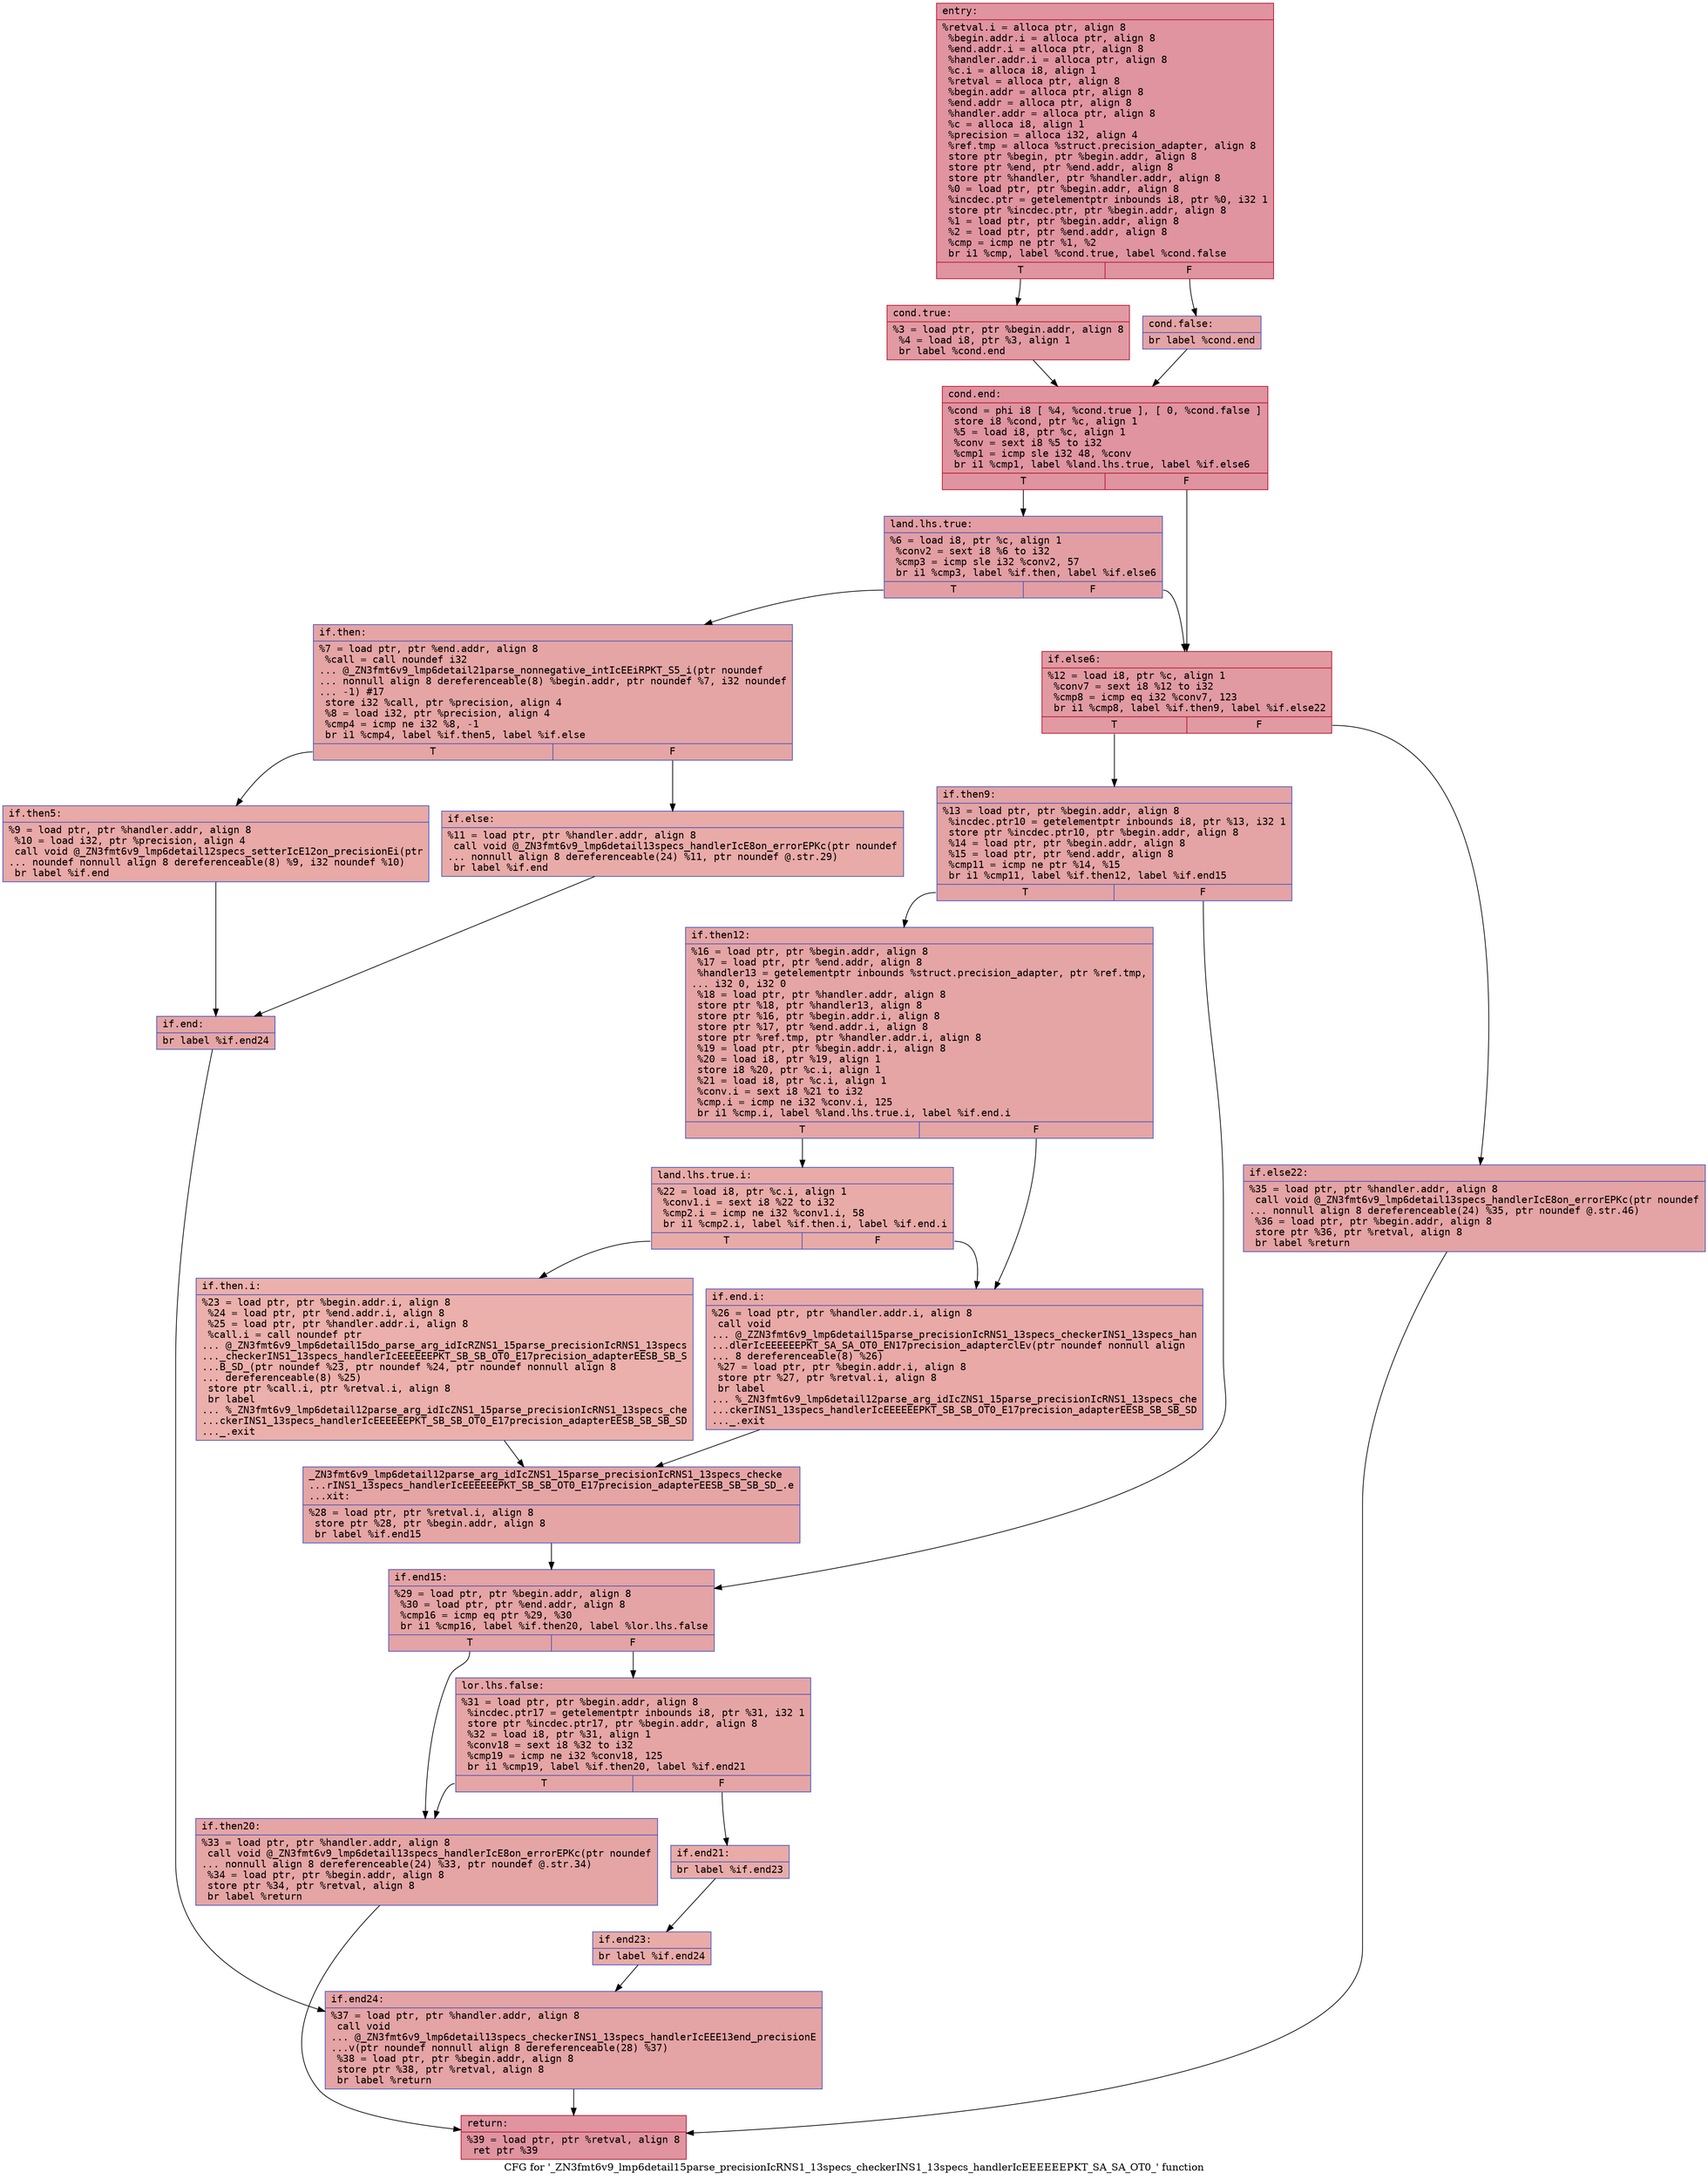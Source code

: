 digraph "CFG for '_ZN3fmt6v9_lmp6detail15parse_precisionIcRNS1_13specs_checkerINS1_13specs_handlerIcEEEEEEPKT_SA_SA_OT0_' function" {
	label="CFG for '_ZN3fmt6v9_lmp6detail15parse_precisionIcRNS1_13specs_checkerINS1_13specs_handlerIcEEEEEEPKT_SA_SA_OT0_' function";

	Node0x55fec34e1390 [shape=record,color="#b70d28ff", style=filled, fillcolor="#b70d2870" fontname="Courier",label="{entry:\l|  %retval.i = alloca ptr, align 8\l  %begin.addr.i = alloca ptr, align 8\l  %end.addr.i = alloca ptr, align 8\l  %handler.addr.i = alloca ptr, align 8\l  %c.i = alloca i8, align 1\l  %retval = alloca ptr, align 8\l  %begin.addr = alloca ptr, align 8\l  %end.addr = alloca ptr, align 8\l  %handler.addr = alloca ptr, align 8\l  %c = alloca i8, align 1\l  %precision = alloca i32, align 4\l  %ref.tmp = alloca %struct.precision_adapter, align 8\l  store ptr %begin, ptr %begin.addr, align 8\l  store ptr %end, ptr %end.addr, align 8\l  store ptr %handler, ptr %handler.addr, align 8\l  %0 = load ptr, ptr %begin.addr, align 8\l  %incdec.ptr = getelementptr inbounds i8, ptr %0, i32 1\l  store ptr %incdec.ptr, ptr %begin.addr, align 8\l  %1 = load ptr, ptr %begin.addr, align 8\l  %2 = load ptr, ptr %end.addr, align 8\l  %cmp = icmp ne ptr %1, %2\l  br i1 %cmp, label %cond.true, label %cond.false\l|{<s0>T|<s1>F}}"];
	Node0x55fec34e1390:s0 -> Node0x55fec34e2250[tooltip="entry -> cond.true\nProbability 62.50%" ];
	Node0x55fec34e1390:s1 -> Node0x55fec34e22d0[tooltip="entry -> cond.false\nProbability 37.50%" ];
	Node0x55fec34e2250 [shape=record,color="#b70d28ff", style=filled, fillcolor="#bb1b2c70" fontname="Courier",label="{cond.true:\l|  %3 = load ptr, ptr %begin.addr, align 8\l  %4 = load i8, ptr %3, align 1\l  br label %cond.end\l}"];
	Node0x55fec34e2250 -> Node0x55fec34e2450[tooltip="cond.true -> cond.end\nProbability 100.00%" ];
	Node0x55fec34e22d0 [shape=record,color="#3d50c3ff", style=filled, fillcolor="#c32e3170" fontname="Courier",label="{cond.false:\l|  br label %cond.end\l}"];
	Node0x55fec34e22d0 -> Node0x55fec34e2450[tooltip="cond.false -> cond.end\nProbability 100.00%" ];
	Node0x55fec34e2450 [shape=record,color="#b70d28ff", style=filled, fillcolor="#b70d2870" fontname="Courier",label="{cond.end:\l|  %cond = phi i8 [ %4, %cond.true ], [ 0, %cond.false ]\l  store i8 %cond, ptr %c, align 1\l  %5 = load i8, ptr %c, align 1\l  %conv = sext i8 %5 to i32\l  %cmp1 = icmp sle i32 48, %conv\l  br i1 %cmp1, label %land.lhs.true, label %if.else6\l|{<s0>T|<s1>F}}"];
	Node0x55fec34e2450:s0 -> Node0x55fec34e26e0[tooltip="cond.end -> land.lhs.true\nProbability 50.00%" ];
	Node0x55fec34e2450:s1 -> Node0x55fec34e1940[tooltip="cond.end -> if.else6\nProbability 50.00%" ];
	Node0x55fec34e26e0 [shape=record,color="#3d50c3ff", style=filled, fillcolor="#be242e70" fontname="Courier",label="{land.lhs.true:\l|  %6 = load i8, ptr %c, align 1\l  %conv2 = sext i8 %6 to i32\l  %cmp3 = icmp sle i32 %conv2, 57\l  br i1 %cmp3, label %if.then, label %if.else6\l|{<s0>T|<s1>F}}"];
	Node0x55fec34e26e0:s0 -> Node0x55fec34e2bd0[tooltip="land.lhs.true -> if.then\nProbability 50.00%" ];
	Node0x55fec34e26e0:s1 -> Node0x55fec34e1940[tooltip="land.lhs.true -> if.else6\nProbability 50.00%" ];
	Node0x55fec34e2bd0 [shape=record,color="#3d50c3ff", style=filled, fillcolor="#c5333470" fontname="Courier",label="{if.then:\l|  %7 = load ptr, ptr %end.addr, align 8\l  %call = call noundef i32\l... @_ZN3fmt6v9_lmp6detail21parse_nonnegative_intIcEEiRPKT_S5_i(ptr noundef\l... nonnull align 8 dereferenceable(8) %begin.addr, ptr noundef %7, i32 noundef\l... -1) #17\l  store i32 %call, ptr %precision, align 4\l  %8 = load i32, ptr %precision, align 4\l  %cmp4 = icmp ne i32 %8, -1\l  br i1 %cmp4, label %if.then5, label %if.else\l|{<s0>T|<s1>F}}"];
	Node0x55fec34e2bd0:s0 -> Node0x55fec34e2d70[tooltip="if.then -> if.then5\nProbability 62.50%" ];
	Node0x55fec34e2bd0:s1 -> Node0x55fec34e3050[tooltip="if.then -> if.else\nProbability 37.50%" ];
	Node0x55fec34e2d70 [shape=record,color="#3d50c3ff", style=filled, fillcolor="#ca3b3770" fontname="Courier",label="{if.then5:\l|  %9 = load ptr, ptr %handler.addr, align 8\l  %10 = load i32, ptr %precision, align 4\l  call void @_ZN3fmt6v9_lmp6detail12specs_setterIcE12on_precisionEi(ptr\l... noundef nonnull align 8 dereferenceable(8) %9, i32 noundef %10)\l  br label %if.end\l}"];
	Node0x55fec34e2d70 -> Node0x55fec34e3440[tooltip="if.then5 -> if.end\nProbability 100.00%" ];
	Node0x55fec34e3050 [shape=record,color="#3d50c3ff", style=filled, fillcolor="#cc403a70" fontname="Courier",label="{if.else:\l|  %11 = load ptr, ptr %handler.addr, align 8\l  call void @_ZN3fmt6v9_lmp6detail13specs_handlerIcE8on_errorEPKc(ptr noundef\l... nonnull align 8 dereferenceable(24) %11, ptr noundef @.str.29)\l  br label %if.end\l}"];
	Node0x55fec34e3050 -> Node0x55fec34e3440[tooltip="if.else -> if.end\nProbability 100.00%" ];
	Node0x55fec34e3440 [shape=record,color="#3d50c3ff", style=filled, fillcolor="#c5333470" fontname="Courier",label="{if.end:\l|  br label %if.end24\l}"];
	Node0x55fec34e3440 -> Node0x55fec34e37c0[tooltip="if.end -> if.end24\nProbability 100.00%" ];
	Node0x55fec34e1940 [shape=record,color="#b70d28ff", style=filled, fillcolor="#bb1b2c70" fontname="Courier",label="{if.else6:\l|  %12 = load i8, ptr %c, align 1\l  %conv7 = sext i8 %12 to i32\l  %cmp8 = icmp eq i32 %conv7, 123\l  br i1 %cmp8, label %if.then9, label %if.else22\l|{<s0>T|<s1>F}}"];
	Node0x55fec34e1940:s0 -> Node0x55fec34e3a30[tooltip="if.else6 -> if.then9\nProbability 50.00%" ];
	Node0x55fec34e1940:s1 -> Node0x55fec34e3ab0[tooltip="if.else6 -> if.else22\nProbability 50.00%" ];
	Node0x55fec34e3a30 [shape=record,color="#3d50c3ff", style=filled, fillcolor="#c32e3170" fontname="Courier",label="{if.then9:\l|  %13 = load ptr, ptr %begin.addr, align 8\l  %incdec.ptr10 = getelementptr inbounds i8, ptr %13, i32 1\l  store ptr %incdec.ptr10, ptr %begin.addr, align 8\l  %14 = load ptr, ptr %begin.addr, align 8\l  %15 = load ptr, ptr %end.addr, align 8\l  %cmp11 = icmp ne ptr %14, %15\l  br i1 %cmp11, label %if.then12, label %if.end15\l|{<s0>T|<s1>F}}"];
	Node0x55fec34e3a30:s0 -> Node0x55fec34e3f80[tooltip="if.then9 -> if.then12\nProbability 62.50%" ];
	Node0x55fec34e3a30:s1 -> Node0x55fec34e4000[tooltip="if.then9 -> if.end15\nProbability 37.50%" ];
	Node0x55fec34e3f80 [shape=record,color="#3d50c3ff", style=filled, fillcolor="#c5333470" fontname="Courier",label="{if.then12:\l|  %16 = load ptr, ptr %begin.addr, align 8\l  %17 = load ptr, ptr %end.addr, align 8\l  %handler13 = getelementptr inbounds %struct.precision_adapter, ptr %ref.tmp,\l... i32 0, i32 0\l  %18 = load ptr, ptr %handler.addr, align 8\l  store ptr %18, ptr %handler13, align 8\l  store ptr %16, ptr %begin.addr.i, align 8\l  store ptr %17, ptr %end.addr.i, align 8\l  store ptr %ref.tmp, ptr %handler.addr.i, align 8\l  %19 = load ptr, ptr %begin.addr.i, align 8\l  %20 = load i8, ptr %19, align 1\l  store i8 %20, ptr %c.i, align 1\l  %21 = load i8, ptr %c.i, align 1\l  %conv.i = sext i8 %21 to i32\l  %cmp.i = icmp ne i32 %conv.i, 125\l  br i1 %cmp.i, label %land.lhs.true.i, label %if.end.i\l|{<s0>T|<s1>F}}"];
	Node0x55fec34e3f80:s0 -> Node0x55fec34e49e0[tooltip="if.then12 -> land.lhs.true.i\nProbability 50.00%" ];
	Node0x55fec34e3f80:s1 -> Node0x55fec34e4a60[tooltip="if.then12 -> if.end.i\nProbability 50.00%" ];
	Node0x55fec34e49e0 [shape=record,color="#3d50c3ff", style=filled, fillcolor="#cc403a70" fontname="Courier",label="{land.lhs.true.i:\l|  %22 = load i8, ptr %c.i, align 1\l  %conv1.i = sext i8 %22 to i32\l  %cmp2.i = icmp ne i32 %conv1.i, 58\l  br i1 %cmp2.i, label %if.then.i, label %if.end.i\l|{<s0>T|<s1>F}}"];
	Node0x55fec34e49e0:s0 -> Node0x55fec34e2810[tooltip="land.lhs.true.i -> if.then.i\nProbability 50.00%" ];
	Node0x55fec34e49e0:s1 -> Node0x55fec34e4a60[tooltip="land.lhs.true.i -> if.end.i\nProbability 50.00%" ];
	Node0x55fec34e2810 [shape=record,color="#3d50c3ff", style=filled, fillcolor="#d24b4070" fontname="Courier",label="{if.then.i:\l|  %23 = load ptr, ptr %begin.addr.i, align 8\l  %24 = load ptr, ptr %end.addr.i, align 8\l  %25 = load ptr, ptr %handler.addr.i, align 8\l  %call.i = call noundef ptr\l... @_ZN3fmt6v9_lmp6detail15do_parse_arg_idIcRZNS1_15parse_precisionIcRNS1_13specs\l..._checkerINS1_13specs_handlerIcEEEEEEPKT_SB_SB_OT0_E17precision_adapterEESB_SB_S\l...B_SD_(ptr noundef %23, ptr noundef %24, ptr noundef nonnull align 8\l... dereferenceable(8) %25)\l  store ptr %call.i, ptr %retval.i, align 8\l  br label\l... %_ZN3fmt6v9_lmp6detail12parse_arg_idIcZNS1_15parse_precisionIcRNS1_13specs_che\l...ckerINS1_13specs_handlerIcEEEEEEPKT_SB_SB_OT0_E17precision_adapterEESB_SB_SB_SD\l..._.exit\l}"];
	Node0x55fec34e2810 -> Node0x55fec34e5780[tooltip="if.then.i -> _ZN3fmt6v9_lmp6detail12parse_arg_idIcZNS1_15parse_precisionIcRNS1_13specs_checkerINS1_13specs_handlerIcEEEEEEPKT_SB_SB_OT0_E17precision_adapterEESB_SB_SB_SD_.exit\nProbability 100.00%" ];
	Node0x55fec34e4a60 [shape=record,color="#3d50c3ff", style=filled, fillcolor="#ca3b3770" fontname="Courier",label="{if.end.i:\l|  %26 = load ptr, ptr %handler.addr.i, align 8\l  call void\l... @_ZZN3fmt6v9_lmp6detail15parse_precisionIcRNS1_13specs_checkerINS1_13specs_han\l...dlerIcEEEEEEPKT_SA_SA_OT0_EN17precision_adapterclEv(ptr noundef nonnull align\l... 8 dereferenceable(8) %26)\l  %27 = load ptr, ptr %begin.addr.i, align 8\l  store ptr %27, ptr %retval.i, align 8\l  br label\l... %_ZN3fmt6v9_lmp6detail12parse_arg_idIcZNS1_15parse_precisionIcRNS1_13specs_che\l...ckerINS1_13specs_handlerIcEEEEEEPKT_SB_SB_OT0_E17precision_adapterEESB_SB_SB_SD\l..._.exit\l}"];
	Node0x55fec34e4a60 -> Node0x55fec34e5780[tooltip="if.end.i -> _ZN3fmt6v9_lmp6detail12parse_arg_idIcZNS1_15parse_precisionIcRNS1_13specs_checkerINS1_13specs_handlerIcEEEEEEPKT_SB_SB_OT0_E17precision_adapterEESB_SB_SB_SD_.exit\nProbability 100.00%" ];
	Node0x55fec34e5780 [shape=record,color="#3d50c3ff", style=filled, fillcolor="#c5333470" fontname="Courier",label="{_ZN3fmt6v9_lmp6detail12parse_arg_idIcZNS1_15parse_precisionIcRNS1_13specs_checke\l...rINS1_13specs_handlerIcEEEEEEPKT_SB_SB_OT0_E17precision_adapterEESB_SB_SB_SD_.e\l...xit:\l|  %28 = load ptr, ptr %retval.i, align 8\l  store ptr %28, ptr %begin.addr, align 8\l  br label %if.end15\l}"];
	Node0x55fec34e5780 -> Node0x55fec34e4000[tooltip="_ZN3fmt6v9_lmp6detail12parse_arg_idIcZNS1_15parse_precisionIcRNS1_13specs_checkerINS1_13specs_handlerIcEEEEEEPKT_SB_SB_OT0_E17precision_adapterEESB_SB_SB_SD_.exit -> if.end15\nProbability 100.00%" ];
	Node0x55fec34e4000 [shape=record,color="#3d50c3ff", style=filled, fillcolor="#c32e3170" fontname="Courier",label="{if.end15:\l|  %29 = load ptr, ptr %begin.addr, align 8\l  %30 = load ptr, ptr %end.addr, align 8\l  %cmp16 = icmp eq ptr %29, %30\l  br i1 %cmp16, label %if.then20, label %lor.lhs.false\l|{<s0>T|<s1>F}}"];
	Node0x55fec34e4000:s0 -> Node0x55fec34e61f0[tooltip="if.end15 -> if.then20\nProbability 37.50%" ];
	Node0x55fec34e4000:s1 -> Node0x55fec34e6240[tooltip="if.end15 -> lor.lhs.false\nProbability 62.50%" ];
	Node0x55fec34e6240 [shape=record,color="#3d50c3ff", style=filled, fillcolor="#c5333470" fontname="Courier",label="{lor.lhs.false:\l|  %31 = load ptr, ptr %begin.addr, align 8\l  %incdec.ptr17 = getelementptr inbounds i8, ptr %31, i32 1\l  store ptr %incdec.ptr17, ptr %begin.addr, align 8\l  %32 = load i8, ptr %31, align 1\l  %conv18 = sext i8 %32 to i32\l  %cmp19 = icmp ne i32 %conv18, 125\l  br i1 %cmp19, label %if.then20, label %if.end21\l|{<s0>T|<s1>F}}"];
	Node0x55fec34e6240:s0 -> Node0x55fec34e61f0[tooltip="lor.lhs.false -> if.then20\nProbability 50.00%" ];
	Node0x55fec34e6240:s1 -> Node0x55fec34e6670[tooltip="lor.lhs.false -> if.end21\nProbability 50.00%" ];
	Node0x55fec34e61f0 [shape=record,color="#3d50c3ff", style=filled, fillcolor="#c5333470" fontname="Courier",label="{if.then20:\l|  %33 = load ptr, ptr %handler.addr, align 8\l  call void @_ZN3fmt6v9_lmp6detail13specs_handlerIcE8on_errorEPKc(ptr noundef\l... nonnull align 8 dereferenceable(24) %33, ptr noundef @.str.34)\l  %34 = load ptr, ptr %begin.addr, align 8\l  store ptr %34, ptr %retval, align 8\l  br label %return\l}"];
	Node0x55fec34e61f0 -> Node0x55fec34e69e0[tooltip="if.then20 -> return\nProbability 100.00%" ];
	Node0x55fec34e6670 [shape=record,color="#3d50c3ff", style=filled, fillcolor="#cc403a70" fontname="Courier",label="{if.end21:\l|  br label %if.end23\l}"];
	Node0x55fec34e6670 -> Node0x55fec34e6aa0[tooltip="if.end21 -> if.end23\nProbability 100.00%" ];
	Node0x55fec34e3ab0 [shape=record,color="#3d50c3ff", style=filled, fillcolor="#c32e3170" fontname="Courier",label="{if.else22:\l|  %35 = load ptr, ptr %handler.addr, align 8\l  call void @_ZN3fmt6v9_lmp6detail13specs_handlerIcE8on_errorEPKc(ptr noundef\l... nonnull align 8 dereferenceable(24) %35, ptr noundef @.str.46)\l  %36 = load ptr, ptr %begin.addr, align 8\l  store ptr %36, ptr %retval, align 8\l  br label %return\l}"];
	Node0x55fec34e3ab0 -> Node0x55fec34e69e0[tooltip="if.else22 -> return\nProbability 100.00%" ];
	Node0x55fec34e6aa0 [shape=record,color="#3d50c3ff", style=filled, fillcolor="#cc403a70" fontname="Courier",label="{if.end23:\l|  br label %if.end24\l}"];
	Node0x55fec34e6aa0 -> Node0x55fec34e37c0[tooltip="if.end23 -> if.end24\nProbability 100.00%" ];
	Node0x55fec34e37c0 [shape=record,color="#3d50c3ff", style=filled, fillcolor="#c32e3170" fontname="Courier",label="{if.end24:\l|  %37 = load ptr, ptr %handler.addr, align 8\l  call void\l... @_ZN3fmt6v9_lmp6detail13specs_checkerINS1_13specs_handlerIcEEE13end_precisionE\l...v(ptr noundef nonnull align 8 dereferenceable(28) %37)\l  %38 = load ptr, ptr %begin.addr, align 8\l  store ptr %38, ptr %retval, align 8\l  br label %return\l}"];
	Node0x55fec34e37c0 -> Node0x55fec34e69e0[tooltip="if.end24 -> return\nProbability 100.00%" ];
	Node0x55fec34e69e0 [shape=record,color="#b70d28ff", style=filled, fillcolor="#b70d2870" fontname="Courier",label="{return:\l|  %39 = load ptr, ptr %retval, align 8\l  ret ptr %39\l}"];
}
